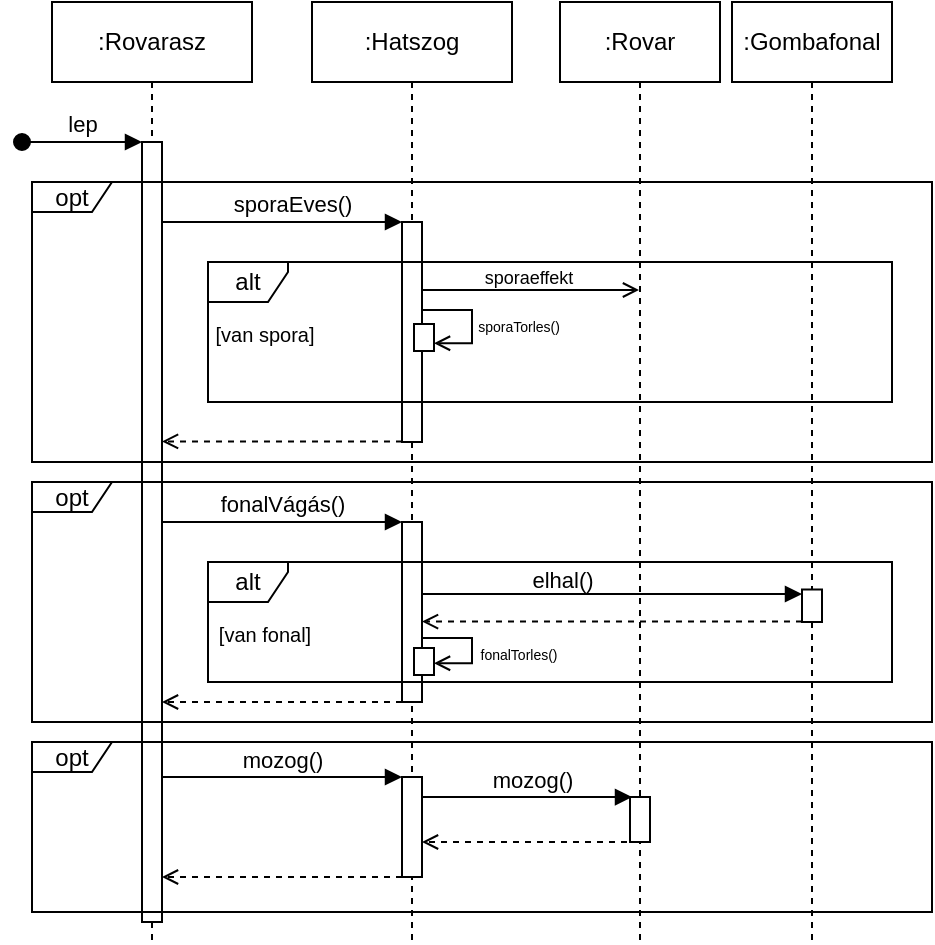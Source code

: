 <mxfile version="26.0.16">
  <diagram name="Page-1" id="DJSx04kMmVFIOpCAalvq">
    <mxGraphModel dx="819" dy="506" grid="1" gridSize="10" guides="1" tooltips="1" connect="1" arrows="1" fold="1" page="1" pageScale="1" pageWidth="827" pageHeight="1169" math="0" shadow="0">
      <root>
        <mxCell id="0" />
        <mxCell id="1" parent="0" />
        <mxCell id="cSlutacNwGX778qr7EAP-1" value=":Rovarasz" style="shape=umlLifeline;perimeter=lifelinePerimeter;whiteSpace=wrap;html=1;container=0;dropTarget=0;collapsible=0;recursiveResize=0;outlineConnect=0;portConstraint=eastwest;newEdgeStyle={&quot;edgeStyle&quot;:&quot;elbowEdgeStyle&quot;,&quot;elbow&quot;:&quot;vertical&quot;,&quot;curved&quot;:0,&quot;rounded&quot;:0};" parent="1" vertex="1">
          <mxGeometry x="40" y="40" width="100" height="470" as="geometry" />
        </mxCell>
        <mxCell id="cSlutacNwGX778qr7EAP-2" value="" style="html=1;points=[];perimeter=orthogonalPerimeter;outlineConnect=0;targetShapes=umlLifeline;portConstraint=eastwest;newEdgeStyle={&quot;edgeStyle&quot;:&quot;elbowEdgeStyle&quot;,&quot;elbow&quot;:&quot;vertical&quot;,&quot;curved&quot;:0,&quot;rounded&quot;:0};" parent="cSlutacNwGX778qr7EAP-1" vertex="1">
          <mxGeometry x="45" y="70" width="10" height="390" as="geometry" />
        </mxCell>
        <mxCell id="cSlutacNwGX778qr7EAP-3" value="lep" style="html=1;verticalAlign=bottom;startArrow=oval;endArrow=block;startSize=8;edgeStyle=elbowEdgeStyle;elbow=vertical;curved=0;rounded=0;" parent="cSlutacNwGX778qr7EAP-1" target="cSlutacNwGX778qr7EAP-2" edge="1">
          <mxGeometry relative="1" as="geometry">
            <mxPoint x="-15" y="70" as="sourcePoint" />
          </mxGeometry>
        </mxCell>
        <mxCell id="cSlutacNwGX778qr7EAP-6" value=":Hatszog" style="shape=umlLifeline;perimeter=lifelinePerimeter;whiteSpace=wrap;html=1;container=0;dropTarget=0;collapsible=0;recursiveResize=0;outlineConnect=0;portConstraint=eastwest;newEdgeStyle={&quot;edgeStyle&quot;:&quot;elbowEdgeStyle&quot;,&quot;elbow&quot;:&quot;vertical&quot;,&quot;curved&quot;:0,&quot;rounded&quot;:0};" parent="1" vertex="1">
          <mxGeometry x="170" y="40" width="100" height="470" as="geometry" />
        </mxCell>
        <mxCell id="cSlutacNwGX778qr7EAP-7" value="" style="html=1;points=[];perimeter=orthogonalPerimeter;outlineConnect=0;targetShapes=umlLifeline;portConstraint=eastwest;newEdgeStyle={&quot;edgeStyle&quot;:&quot;elbowEdgeStyle&quot;,&quot;elbow&quot;:&quot;vertical&quot;,&quot;curved&quot;:0,&quot;rounded&quot;:0};" parent="cSlutacNwGX778qr7EAP-6" vertex="1">
          <mxGeometry x="45" y="110" width="10" height="110" as="geometry" />
        </mxCell>
        <mxCell id="cSlutacNwGX778qr7EAP-8" value="sporaEves()" style="html=1;verticalAlign=bottom;endArrow=block;edgeStyle=elbowEdgeStyle;elbow=vertical;curved=0;rounded=0;labelBackgroundColor=none;" parent="1" edge="1">
          <mxGeometry x="0.081" relative="1" as="geometry">
            <mxPoint x="95.0" y="150" as="sourcePoint" />
            <Array as="points">
              <mxPoint x="180" y="150" />
            </Array>
            <mxPoint x="215.0" y="150" as="targetPoint" />
            <mxPoint as="offset" />
          </mxGeometry>
        </mxCell>
        <mxCell id="cSlutacNwGX778qr7EAP-49" style="edgeStyle=elbowEdgeStyle;rounded=0;orthogonalLoop=1;jettySize=auto;html=1;elbow=vertical;curved=0;endArrow=open;endFill=0;dashed=1;" parent="1" edge="1">
          <mxGeometry relative="1" as="geometry">
            <mxPoint x="333.5" y="460.001" as="sourcePoint" />
            <mxPoint x="225.0" y="460.001" as="targetPoint" />
            <Array as="points">
              <mxPoint x="280" y="460" />
            </Array>
          </mxGeometry>
        </mxCell>
        <mxCell id="cSlutacNwGX778qr7EAP-11" value=":Rovar" style="shape=umlLifeline;perimeter=lifelinePerimeter;whiteSpace=wrap;html=1;container=0;dropTarget=0;collapsible=0;recursiveResize=0;outlineConnect=0;portConstraint=eastwest;newEdgeStyle={&quot;edgeStyle&quot;:&quot;elbowEdgeStyle&quot;,&quot;elbow&quot;:&quot;vertical&quot;,&quot;curved&quot;:0,&quot;rounded&quot;:0};size=40;" parent="1" vertex="1">
          <mxGeometry x="294" y="40" width="80" height="470" as="geometry" />
        </mxCell>
        <mxCell id="OjbAfTasN_sV4-Gh52Xw-1" value="" style="html=1;points=[];perimeter=orthogonalPerimeter;outlineConnect=0;targetShapes=umlLifeline;portConstraint=eastwest;newEdgeStyle={&quot;edgeStyle&quot;:&quot;elbowEdgeStyle&quot;,&quot;elbow&quot;:&quot;vertical&quot;,&quot;curved&quot;:0,&quot;rounded&quot;:0};" vertex="1" parent="cSlutacNwGX778qr7EAP-11">
          <mxGeometry x="35" y="397.5" width="10" height="22.5" as="geometry" />
        </mxCell>
        <mxCell id="cSlutacNwGX778qr7EAP-12" value="opt" style="shape=umlFrame;whiteSpace=wrap;html=1;pointerEvents=0;width=40;height=15;" parent="1" vertex="1">
          <mxGeometry x="30" y="130" width="450" height="140" as="geometry" />
        </mxCell>
        <mxCell id="cSlutacNwGX778qr7EAP-13" value="" style="endArrow=open;html=1;rounded=0;dashed=1;endFill=0;" parent="1" edge="1">
          <mxGeometry relative="1" as="geometry">
            <mxPoint x="215" y="259.72" as="sourcePoint" />
            <mxPoint x="95" y="259.72" as="targetPoint" />
          </mxGeometry>
        </mxCell>
        <mxCell id="cSlutacNwGX778qr7EAP-14" value="opt" style="shape=umlFrame;whiteSpace=wrap;html=1;pointerEvents=0;width=40;height=15;" parent="1" vertex="1">
          <mxGeometry x="30" y="280" width="450" height="120" as="geometry" />
        </mxCell>
        <mxCell id="cSlutacNwGX778qr7EAP-15" value="fonalVágás()" style="html=1;verticalAlign=bottom;endArrow=block;edgeStyle=elbowEdgeStyle;elbow=vertical;curved=0;rounded=0;" parent="1" edge="1">
          <mxGeometry x="0.002" relative="1" as="geometry">
            <mxPoint x="95" y="300" as="sourcePoint" />
            <Array as="points">
              <mxPoint x="190" y="300" />
              <mxPoint x="175" y="300" />
            </Array>
            <mxPoint x="215.0" y="300" as="targetPoint" />
            <mxPoint as="offset" />
          </mxGeometry>
        </mxCell>
        <mxCell id="N8LtqiW_80HxS6jbPdb9-2" style="edgeStyle=elbowEdgeStyle;rounded=0;orthogonalLoop=1;jettySize=auto;html=1;elbow=vertical;curved=0;endArrow=block;endFill=1;" parent="1" edge="1" target="OjbAfTasN_sV4-Gh52Xw-4">
          <mxGeometry relative="1" as="geometry">
            <mxPoint x="225" y="335.998" as="sourcePoint" />
            <mxPoint x="390" y="340" as="targetPoint" />
          </mxGeometry>
        </mxCell>
        <mxCell id="N8LtqiW_80HxS6jbPdb9-3" value="elhal()" style="edgeLabel;html=1;align=center;verticalAlign=middle;resizable=0;points=[];labelBackgroundColor=none;" parent="N8LtqiW_80HxS6jbPdb9-2" vertex="1" connectable="0">
          <mxGeometry x="-0.142" y="1" relative="1" as="geometry">
            <mxPoint x="-12" y="-6" as="offset" />
          </mxGeometry>
        </mxCell>
        <mxCell id="cSlutacNwGX778qr7EAP-28" value="" style="html=1;points=[];perimeter=orthogonalPerimeter;outlineConnect=0;targetShapes=umlLifeline;portConstraint=eastwest;newEdgeStyle={&quot;edgeStyle&quot;:&quot;elbowEdgeStyle&quot;,&quot;elbow&quot;:&quot;vertical&quot;,&quot;curved&quot;:0,&quot;rounded&quot;:0};" parent="1" vertex="1">
          <mxGeometry x="215" y="300" width="10" height="90" as="geometry" />
        </mxCell>
        <mxCell id="cSlutacNwGX778qr7EAP-30" value="" style="html=1;verticalAlign=bottom;endArrow=none;endSize=6;edgeStyle=elbowEdgeStyle;elbow=vertical;curved=0;rounded=0;startFill=0;" parent="1" edge="1">
          <mxGeometry x="0.047" relative="1" as="geometry">
            <mxPoint x="250" y="203" as="targetPoint" />
            <Array as="points">
              <mxPoint x="236" y="194" />
            </Array>
            <mxPoint x="225" y="194" as="sourcePoint" />
            <mxPoint as="offset" />
          </mxGeometry>
        </mxCell>
        <mxCell id="cSlutacNwGX778qr7EAP-38" value="&lt;font style=&quot;font-size: 7px;&quot;&gt;sporaTorles()&lt;/font&gt;" style="edgeLabel;html=1;align=center;verticalAlign=middle;resizable=0;points=[];labelBackgroundColor=none;" parent="cSlutacNwGX778qr7EAP-30" vertex="1" connectable="0">
          <mxGeometry x="0.048" y="1" relative="1" as="geometry">
            <mxPoint x="30" y="8" as="offset" />
          </mxGeometry>
        </mxCell>
        <mxCell id="cSlutacNwGX778qr7EAP-31" value="alt" style="shape=umlFrame;whiteSpace=wrap;html=1;pointerEvents=0;width=40;height=20;" parent="1" vertex="1">
          <mxGeometry x="118" y="170" width="342" height="70" as="geometry" />
        </mxCell>
        <mxCell id="cSlutacNwGX778qr7EAP-32" value="&lt;font style=&quot;font-size: 10px;&quot;&gt;[van spora]&lt;/font&gt;" style="text;html=1;align=center;verticalAlign=middle;resizable=0;points=[];autosize=1;strokeColor=none;fillColor=none;" parent="1" vertex="1">
          <mxGeometry x="111" y="191" width="70" height="30" as="geometry" />
        </mxCell>
        <mxCell id="cSlutacNwGX778qr7EAP-34" value="" style="html=1;points=[];perimeter=orthogonalPerimeter;outlineConnect=0;targetShapes=umlLifeline;portConstraint=eastwest;newEdgeStyle={&quot;edgeStyle&quot;:&quot;elbowEdgeStyle&quot;,&quot;elbow&quot;:&quot;vertical&quot;,&quot;curved&quot;:0,&quot;rounded&quot;:0};" parent="1" vertex="1">
          <mxGeometry x="221" y="201" width="10" height="13.5" as="geometry" />
        </mxCell>
        <mxCell id="cSlutacNwGX778qr7EAP-36" value="" style="html=1;verticalAlign=bottom;endArrow=open;endSize=6;edgeStyle=elbowEdgeStyle;elbow=vertical;curved=0;rounded=0;startFill=0;endFill=0;" parent="1" edge="1">
          <mxGeometry x="0.047" relative="1" as="geometry">
            <mxPoint x="231" y="210.63" as="targetPoint" />
            <Array as="points">
              <mxPoint x="270" y="210.63" />
            </Array>
            <mxPoint x="250" y="203" as="sourcePoint" />
            <mxPoint as="offset" />
          </mxGeometry>
        </mxCell>
        <mxCell id="cSlutacNwGX778qr7EAP-37" style="edgeStyle=elbowEdgeStyle;rounded=0;orthogonalLoop=1;jettySize=auto;html=1;elbow=vertical;curved=0;endArrow=open;endFill=0;" parent="1" edge="1">
          <mxGeometry relative="1" as="geometry">
            <mxPoint x="225" y="183.998" as="sourcePoint" />
            <mxPoint x="333.5" y="183.998" as="targetPoint" />
          </mxGeometry>
        </mxCell>
        <mxCell id="cSlutacNwGX778qr7EAP-39" value="sporaeffekt" style="edgeLabel;html=1;align=center;verticalAlign=middle;resizable=0;points=[];fontSize=9;labelBackgroundColor=none;" parent="cSlutacNwGX778qr7EAP-37" vertex="1" connectable="0">
          <mxGeometry x="-0.091" relative="1" as="geometry">
            <mxPoint x="3" y="-6" as="offset" />
          </mxGeometry>
        </mxCell>
        <mxCell id="cSlutacNwGX778qr7EAP-40" value="" style="html=1;verticalAlign=bottom;endArrow=none;endSize=6;edgeStyle=elbowEdgeStyle;elbow=vertical;curved=0;rounded=0;startFill=0;" parent="1" edge="1">
          <mxGeometry x="0.047" relative="1" as="geometry">
            <mxPoint x="250" y="367" as="targetPoint" />
            <Array as="points">
              <mxPoint x="236" y="358" />
            </Array>
            <mxPoint x="225" y="358" as="sourcePoint" />
            <mxPoint as="offset" />
          </mxGeometry>
        </mxCell>
        <mxCell id="cSlutacNwGX778qr7EAP-41" value="&lt;font style=&quot;font-size: 7px;&quot;&gt;fonalTorles()&lt;/font&gt;" style="edgeLabel;html=1;align=center;verticalAlign=middle;resizable=0;points=[];labelBackgroundColor=none;" parent="cSlutacNwGX778qr7EAP-40" vertex="1" connectable="0">
          <mxGeometry x="0.048" y="1" relative="1" as="geometry">
            <mxPoint x="30" y="8" as="offset" />
          </mxGeometry>
        </mxCell>
        <mxCell id="cSlutacNwGX778qr7EAP-42" value="alt" style="shape=umlFrame;whiteSpace=wrap;html=1;pointerEvents=0;width=40;height=20;" parent="1" vertex="1">
          <mxGeometry x="118" y="320" width="342" height="60" as="geometry" />
        </mxCell>
        <mxCell id="cSlutacNwGX778qr7EAP-43" value="&lt;font style=&quot;font-size: 10px;&quot;&gt;[van fonal]&lt;/font&gt;" style="text;html=1;align=center;verticalAlign=middle;resizable=0;points=[];autosize=1;strokeColor=none;fillColor=none;" parent="1" vertex="1">
          <mxGeometry x="111" y="341" width="70" height="30" as="geometry" />
        </mxCell>
        <mxCell id="cSlutacNwGX778qr7EAP-44" value="" style="html=1;points=[];perimeter=orthogonalPerimeter;outlineConnect=0;targetShapes=umlLifeline;portConstraint=eastwest;newEdgeStyle={&quot;edgeStyle&quot;:&quot;elbowEdgeStyle&quot;,&quot;elbow&quot;:&quot;vertical&quot;,&quot;curved&quot;:0,&quot;rounded&quot;:0};" parent="1" vertex="1">
          <mxGeometry x="221" y="363" width="10" height="13.5" as="geometry" />
        </mxCell>
        <mxCell id="cSlutacNwGX778qr7EAP-45" value="" style="html=1;verticalAlign=bottom;endArrow=open;endSize=6;edgeStyle=elbowEdgeStyle;elbow=vertical;curved=0;rounded=0;startFill=0;endFill=0;" parent="1" edge="1">
          <mxGeometry x="0.047" relative="1" as="geometry">
            <mxPoint x="231" y="370.63" as="targetPoint" />
            <Array as="points">
              <mxPoint x="270" y="370.63" />
            </Array>
            <mxPoint x="250" y="363" as="sourcePoint" />
            <mxPoint as="offset" />
          </mxGeometry>
        </mxCell>
        <mxCell id="cSlutacNwGX778qr7EAP-19" value="opt" style="shape=umlFrame;whiteSpace=wrap;html=1;pointerEvents=0;width=40;height=15;" parent="1" vertex="1">
          <mxGeometry x="30" y="410" width="450" height="85" as="geometry" />
        </mxCell>
        <mxCell id="cSlutacNwGX778qr7EAP-20" value="mozog()" style="html=1;verticalAlign=bottom;endArrow=block;edgeStyle=elbowEdgeStyle;elbow=vertical;curved=0;rounded=0;" parent="1" edge="1">
          <mxGeometry x="0.002" relative="1" as="geometry">
            <mxPoint x="95" y="427.5" as="sourcePoint" />
            <Array as="points">
              <mxPoint x="190" y="427.5" />
              <mxPoint x="175" y="427.5" />
            </Array>
            <mxPoint x="215.0" y="427.5" as="targetPoint" />
            <mxPoint as="offset" />
          </mxGeometry>
        </mxCell>
        <mxCell id="cSlutacNwGX778qr7EAP-21" value="" style="html=1;points=[];perimeter=orthogonalPerimeter;outlineConnect=0;targetShapes=umlLifeline;portConstraint=eastwest;newEdgeStyle={&quot;edgeStyle&quot;:&quot;elbowEdgeStyle&quot;,&quot;elbow&quot;:&quot;vertical&quot;,&quot;curved&quot;:0,&quot;rounded&quot;:0};" parent="1" vertex="1">
          <mxGeometry x="215" y="427.5" width="10" height="50" as="geometry" />
        </mxCell>
        <mxCell id="cSlutacNwGX778qr7EAP-22" value="mozog()" style="html=1;verticalAlign=bottom;endArrow=block;endSize=6;edgeStyle=elbowEdgeStyle;elbow=vertical;curved=0;rounded=0;endFill=1;entryX=0.1;entryY=0.01;entryDx=0;entryDy=0;entryPerimeter=0;" parent="1" target="OjbAfTasN_sV4-Gh52Xw-1" edge="1">
          <mxGeometry x="0.041" relative="1" as="geometry">
            <mxPoint x="310" y="438" as="targetPoint" />
            <Array as="points">
              <mxPoint x="350" y="437.5" />
            </Array>
            <mxPoint x="225.0" y="437.54" as="sourcePoint" />
            <mxPoint as="offset" />
          </mxGeometry>
        </mxCell>
        <mxCell id="cSlutacNwGX778qr7EAP-48" value="" style="endArrow=open;html=1;rounded=0;dashed=1;endFill=0;" parent="1" edge="1">
          <mxGeometry relative="1" as="geometry">
            <mxPoint x="215" y="390" as="sourcePoint" />
            <mxPoint x="95" y="390" as="targetPoint" />
          </mxGeometry>
        </mxCell>
        <mxCell id="N8LtqiW_80HxS6jbPdb9-1" value=":Gombafonal" style="shape=umlLifeline;perimeter=lifelinePerimeter;whiteSpace=wrap;html=1;container=0;dropTarget=0;collapsible=0;recursiveResize=0;outlineConnect=0;portConstraint=eastwest;newEdgeStyle={&quot;edgeStyle&quot;:&quot;elbowEdgeStyle&quot;,&quot;elbow&quot;:&quot;vertical&quot;,&quot;curved&quot;:0,&quot;rounded&quot;:0};size=40;" parent="1" vertex="1">
          <mxGeometry x="380" y="40" width="80" height="470" as="geometry" />
        </mxCell>
        <mxCell id="OjbAfTasN_sV4-Gh52Xw-4" value="" style="html=1;points=[];perimeter=orthogonalPerimeter;outlineConnect=0;targetShapes=umlLifeline;portConstraint=eastwest;newEdgeStyle={&quot;edgeStyle&quot;:&quot;elbowEdgeStyle&quot;,&quot;elbow&quot;:&quot;vertical&quot;,&quot;curved&quot;:0,&quot;rounded&quot;:0};" vertex="1" parent="N8LtqiW_80HxS6jbPdb9-1">
          <mxGeometry x="35" y="293.75" width="10" height="16.25" as="geometry" />
        </mxCell>
        <mxCell id="OjbAfTasN_sV4-Gh52Xw-3" style="edgeStyle=elbowEdgeStyle;rounded=0;orthogonalLoop=1;jettySize=auto;html=1;elbow=vertical;curved=0;endArrow=open;endFill=0;dashed=1;" edge="1" parent="1" source="cSlutacNwGX778qr7EAP-21" target="cSlutacNwGX778qr7EAP-2">
          <mxGeometry relative="1" as="geometry">
            <mxPoint x="198.5" y="477.501" as="sourcePoint" />
            <mxPoint x="100" y="478" as="targetPoint" />
            <Array as="points">
              <mxPoint x="145" y="477.5" />
            </Array>
          </mxGeometry>
        </mxCell>
        <mxCell id="OjbAfTasN_sV4-Gh52Xw-5" style="edgeStyle=elbowEdgeStyle;rounded=0;orthogonalLoop=1;jettySize=auto;html=1;elbow=vertical;curved=0;endArrow=open;endFill=0;dashed=1;" edge="1" parent="1" source="OjbAfTasN_sV4-Gh52Xw-4" target="cSlutacNwGX778qr7EAP-28">
          <mxGeometry relative="1" as="geometry">
            <mxPoint x="358.5" y="349.801" as="sourcePoint" />
            <mxPoint x="250.0" y="349.801" as="targetPoint" />
            <Array as="points">
              <mxPoint x="305" y="349.8" />
            </Array>
          </mxGeometry>
        </mxCell>
      </root>
    </mxGraphModel>
  </diagram>
</mxfile>
